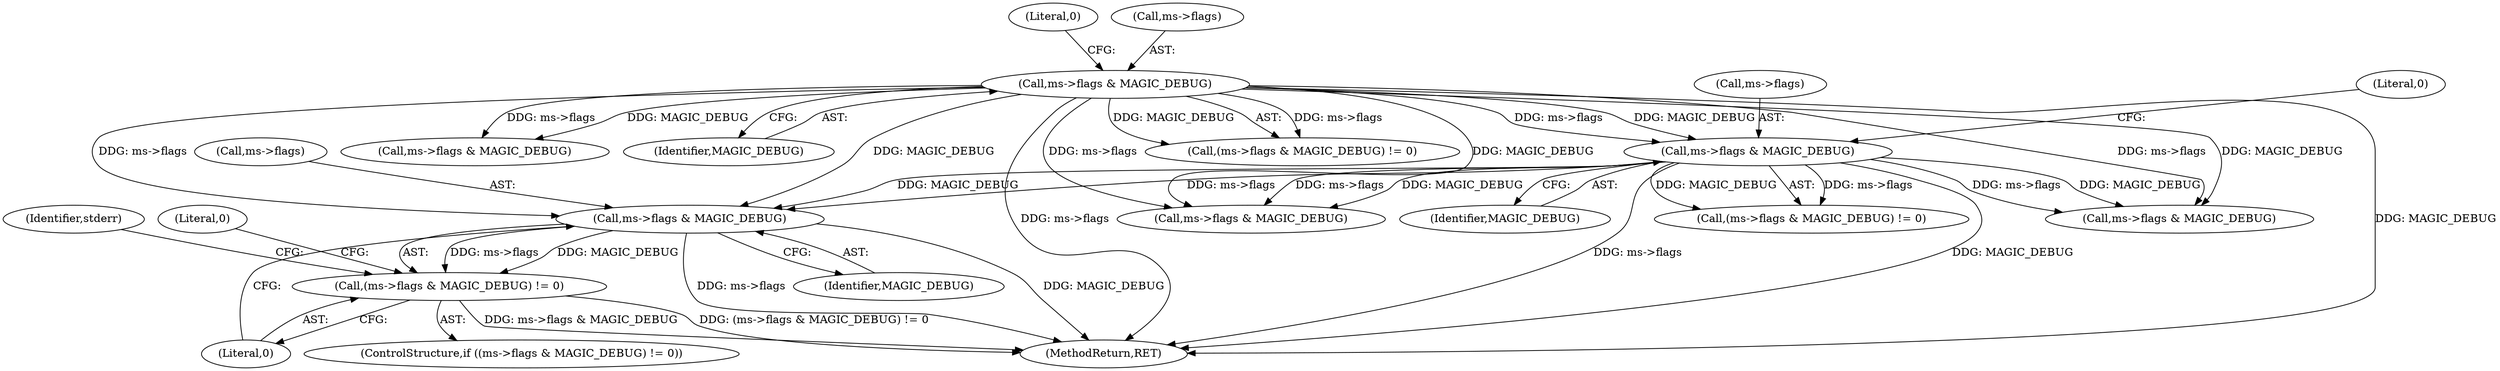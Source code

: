 digraph "0_file_4a284c89d6ef11aca34da65da7d673050a5ea320_4@pointer" {
"1001386" [label="(Call,ms->flags & MAGIC_DEBUG)"];
"1000186" [label="(Call,ms->flags & MAGIC_DEBUG)"];
"1000412" [label="(Call,ms->flags & MAGIC_DEBUG)"];
"1001385" [label="(Call,(ms->flags & MAGIC_DEBUG) != 0)"];
"1000191" [label="(Literal,0)"];
"1001391" [label="(Literal,0)"];
"1001385" [label="(Call,(ms->flags & MAGIC_DEBUG) != 0)"];
"1000417" [label="(Literal,0)"];
"1000413" [label="(Call,ms->flags)"];
"1001387" [label="(Call,ms->flags)"];
"1000412" [label="(Call,ms->flags & MAGIC_DEBUG)"];
"1001384" [label="(ControlStructure,if ((ms->flags & MAGIC_DEBUG) != 0))"];
"1001584" [label="(Call,ms->flags & MAGIC_DEBUG)"];
"1001390" [label="(Identifier,MAGIC_DEBUG)"];
"1000190" [label="(Identifier,MAGIC_DEBUG)"];
"1001784" [label="(MethodReturn,RET)"];
"1001393" [label="(Identifier,stderr)"];
"1000187" [label="(Call,ms->flags)"];
"1000411" [label="(Call,(ms->flags & MAGIC_DEBUG) != 0)"];
"1000185" [label="(Call,(ms->flags & MAGIC_DEBUG) != 0)"];
"1001434" [label="(Call,ms->flags & MAGIC_DEBUG)"];
"1001399" [label="(Call,ms->flags & MAGIC_DEBUG)"];
"1000416" [label="(Identifier,MAGIC_DEBUG)"];
"1001386" [label="(Call,ms->flags & MAGIC_DEBUG)"];
"1001396" [label="(Literal,0)"];
"1000186" [label="(Call,ms->flags & MAGIC_DEBUG)"];
"1001386" -> "1001385"  [label="AST: "];
"1001386" -> "1001390"  [label="CFG: "];
"1001387" -> "1001386"  [label="AST: "];
"1001390" -> "1001386"  [label="AST: "];
"1001391" -> "1001386"  [label="CFG: "];
"1001386" -> "1001784"  [label="DDG: ms->flags"];
"1001386" -> "1001784"  [label="DDG: MAGIC_DEBUG"];
"1001386" -> "1001385"  [label="DDG: ms->flags"];
"1001386" -> "1001385"  [label="DDG: MAGIC_DEBUG"];
"1000186" -> "1001386"  [label="DDG: ms->flags"];
"1000186" -> "1001386"  [label="DDG: MAGIC_DEBUG"];
"1000412" -> "1001386"  [label="DDG: ms->flags"];
"1000412" -> "1001386"  [label="DDG: MAGIC_DEBUG"];
"1000186" -> "1000185"  [label="AST: "];
"1000186" -> "1000190"  [label="CFG: "];
"1000187" -> "1000186"  [label="AST: "];
"1000190" -> "1000186"  [label="AST: "];
"1000191" -> "1000186"  [label="CFG: "];
"1000186" -> "1001784"  [label="DDG: ms->flags"];
"1000186" -> "1001784"  [label="DDG: MAGIC_DEBUG"];
"1000186" -> "1000185"  [label="DDG: ms->flags"];
"1000186" -> "1000185"  [label="DDG: MAGIC_DEBUG"];
"1000186" -> "1000412"  [label="DDG: ms->flags"];
"1000186" -> "1000412"  [label="DDG: MAGIC_DEBUG"];
"1000186" -> "1001399"  [label="DDG: ms->flags"];
"1000186" -> "1001399"  [label="DDG: MAGIC_DEBUG"];
"1000186" -> "1001434"  [label="DDG: ms->flags"];
"1000186" -> "1001434"  [label="DDG: MAGIC_DEBUG"];
"1000186" -> "1001584"  [label="DDG: ms->flags"];
"1000186" -> "1001584"  [label="DDG: MAGIC_DEBUG"];
"1000412" -> "1000411"  [label="AST: "];
"1000412" -> "1000416"  [label="CFG: "];
"1000413" -> "1000412"  [label="AST: "];
"1000416" -> "1000412"  [label="AST: "];
"1000417" -> "1000412"  [label="CFG: "];
"1000412" -> "1001784"  [label="DDG: ms->flags"];
"1000412" -> "1001784"  [label="DDG: MAGIC_DEBUG"];
"1000412" -> "1000411"  [label="DDG: ms->flags"];
"1000412" -> "1000411"  [label="DDG: MAGIC_DEBUG"];
"1000412" -> "1001399"  [label="DDG: ms->flags"];
"1000412" -> "1001399"  [label="DDG: MAGIC_DEBUG"];
"1000412" -> "1001434"  [label="DDG: ms->flags"];
"1000412" -> "1001434"  [label="DDG: MAGIC_DEBUG"];
"1001385" -> "1001384"  [label="AST: "];
"1001385" -> "1001391"  [label="CFG: "];
"1001391" -> "1001385"  [label="AST: "];
"1001393" -> "1001385"  [label="CFG: "];
"1001396" -> "1001385"  [label="CFG: "];
"1001385" -> "1001784"  [label="DDG: (ms->flags & MAGIC_DEBUG) != 0"];
"1001385" -> "1001784"  [label="DDG: ms->flags & MAGIC_DEBUG"];
}
